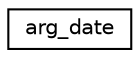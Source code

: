 digraph "Graphical Class Hierarchy"
{
 // LATEX_PDF_SIZE
  edge [fontname="Helvetica",fontsize="10",labelfontname="Helvetica",labelfontsize="10"];
  node [fontname="Helvetica",fontsize="10",shape=record];
  rankdir="LR";
  Node0 [label="arg_date",height=0.2,width=0.4,color="black", fillcolor="white", style="filled",URL="$structarg__date.html",tooltip=" "];
}

